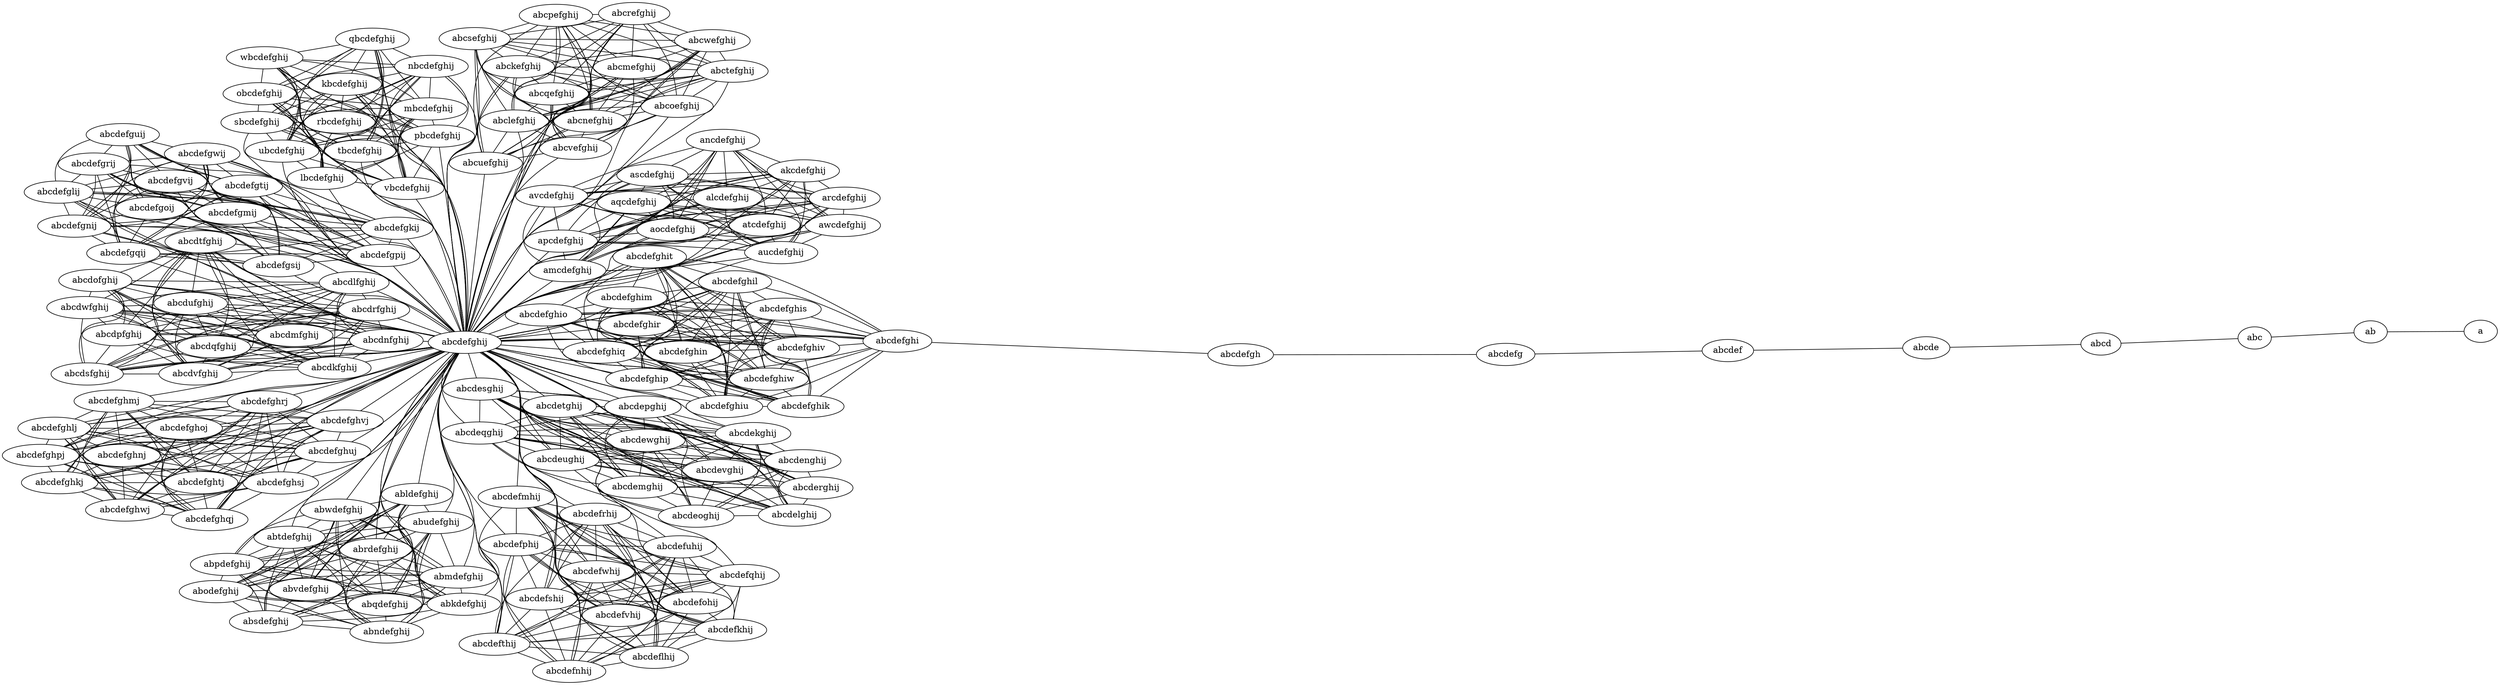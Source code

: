 strict graph {
    graph [splines=true overlap=false layout=sfdp];
aucdefghij -- ancdefghij
aucdefghij -- apcdefghij
aucdefghij -- atcdefghij
aucdefghij -- aqcdefghij
aucdefghij -- alcdefghij
aucdefghij -- arcdefghij
aucdefghij -- amcdefghij
aucdefghij -- abcdefghij
aucdefghij -- aocdefghij
aucdefghij -- awcdefghij
aucdefghij -- ascdefghij
aucdefghij -- avcdefghij
aucdefghij -- akcdefghij
abcdwfghij -- abcdkfghij
abcdwfghij -- abcdmfghij
abcdwfghij -- abcdofghij
abcdwfghij -- abcdlfghij
abcdwfghij -- abcdvfghij
abcdwfghij -- abcdpfghij
abcdwfghij -- abcdefghij
abcdwfghij -- abcdtfghij
abcdwfghij -- abcdrfghij
abcdwfghij -- abcdufghij
abcdwfghij -- abcdnfghij
abcdwfghij -- abcdqfghij
abcdwfghij -- abcdsfghij
abcdemghij -- abcdeqghij
abcdemghij -- abcdewghij
abcdemghij -- abcdetghij
abcdemghij -- abcdenghij
abcdemghij -- abcderghij
abcdemghij -- abcdekghij
abcdemghij -- abcdesghij
abcdemghij -- abcdelghij
abcdemghij -- abcdepghij
abcdemghij -- abcdeughij
abcdemghij -- abcdefghij
abcdemghij -- abcdeoghij
abcdemghij -- abcdevghij
abcdeqghij -- abcdewghij
abcdeqghij -- abcdetghij
abcdeqghij -- abcdenghij
abcdeqghij -- abcderghij
abcdeqghij -- abcdekghij
abcdeqghij -- abcdesghij
abcdeqghij -- abcdelghij
abcdeqghij -- abcdepghij
abcdeqghij -- abcdeughij
abcdeqghij -- abcdefghij
abcdeqghij -- abcdeoghij
abcdeqghij -- abcdevghij
abcdeqghij -- abcdemghij
abcdkfghij -- abcdmfghij
abcdkfghij -- abcdofghij
abcdkfghij -- abcdlfghij
abcdkfghij -- abcdvfghij
abcdkfghij -- abcdpfghij
abcdkfghij -- abcdefghij
abcdkfghij -- abcdtfghij
abcdkfghij -- abcdrfghij
abcdkfghij -- abcdufghij
abcdkfghij -- abcdnfghij
abcdkfghij -- abcdqfghij
abcdkfghij -- abcdsfghij
abcdkfghij -- abcdwfghij
ancdefghij -- apcdefghij
ancdefghij -- atcdefghij
ancdefghij -- aqcdefghij
ancdefghij -- alcdefghij
ancdefghij -- arcdefghij
ancdefghij -- amcdefghij
ancdefghij -- abcdefghij
ancdefghij -- aocdefghij
ancdefghij -- awcdefghij
ancdefghij -- ascdefghij
ancdefghij -- avcdefghij
ancdefghij -- akcdefghij
ancdefghij -- aucdefghij
abcvefghij -- abcoefghij
abcvefghij -- abcnefghij
abcvefghij -- abcqefghij
abcvefghij -- abctefghij
abcvefghij -- abcsefghij
abcvefghij -- abclefghij
abcvefghij -- abcdefghij
abcvefghij -- abcrefghij
abcvefghij -- abcwefghij
abcvefghij -- abckefghij
abcvefghij -- abcpefghij
abcvefghij -- abcuefghij
abcvefghij -- abcmefghij
abcdefwhij -- abcdefshij
abcdefwhij -- abcdefohij
abcdefwhij -- abcdefthij
abcdefwhij -- abcdefuhij
abcdefwhij -- abcdefrhij
abcdefwhij -- abcdefkhij
abcdefwhij -- abcdefghij
abcdefwhij -- abcdefphij
abcdefwhij -- abcdefmhij
abcdefwhij -- abcdeflhij
abcdefwhij -- abcdefnhij
abcdefwhij -- abcdefvhij
abcdefwhij -- abcdefqhij
abcdefgh -- abcdefg
abcdefgh -- abcdefghi
abcdefgpij -- abcdefgvij
abcdefgpij -- abcdefgsij
abcdefgpij -- abcdefglij
abcdefgpij -- abcdefgqij
abcdefgpij -- abcdefguij
abcdefgpij -- abcdefgkij
abcdefgpij -- abcdefgrij
abcdefgpij -- abcdefghij
abcdefgpij -- abcdefgnij
abcdefgpij -- abcdefgoij
abcdefgpij -- abcdefgwij
abcdefgpij -- abcdefgtij
abcdefgpij -- abcdefgmij
abcdefshij -- abcdefohij
abcdefshij -- abcdefthij
abcdefshij -- abcdefuhij
abcdefshij -- abcdefrhij
abcdefshij -- abcdefkhij
abcdefshij -- abcdefghij
abcdefshij -- abcdefphij
abcdefshij -- abcdefmhij
abcdefshij -- abcdeflhij
abcdefshij -- abcdefnhij
abcdefshij -- abcdefvhij
abcdefshij -- abcdefqhij
abcdefshij -- abcdefwhij
abcdef -- abcde
abcdef -- abcdefg
abcdewghij -- abcdetghij
abcdewghij -- abcdenghij
abcdewghij -- abcderghij
abcdewghij -- abcdekghij
abcdewghij -- abcdesghij
abcdewghij -- abcdelghij
abcdewghij -- abcdepghij
abcdewghij -- abcdeughij
abcdewghij -- abcdefghij
abcdewghij -- abcdeoghij
abcdewghij -- abcdevghij
abcdewghij -- abcdeqghij
abcdewghij -- abcdemghij
abtdefghij -- abkdefghij
abtdefghij -- abldefghij
abtdefghij -- abrdefghij
abtdefghij -- abodefghij
abtdefghij -- abcdefghij
abtdefghij -- abndefghij
abtdefghij -- abwdefghij
abtdefghij -- abqdefghij
abtdefghij -- absdefghij
abtdefghij -- abvdefghij
abtdefghij -- abudefghij
abtdefghij -- abpdefghij
abtdefghij -- abmdefghij
abcoefghij -- abcnefghij
abcoefghij -- abcqefghij
abcoefghij -- abctefghij
abcoefghij -- abcsefghij
abcoefghij -- abclefghij
abcoefghij -- abcdefghij
abcoefghij -- abcrefghij
abcoefghij -- abcwefghij
abcoefghij -- abckefghij
abcoefghij -- abcpefghij
abcoefghij -- abcuefghij
abcoefghij -- abcmefghij
abcoefghij -- abcvefghij
abcdefohij -- abcdefthij
abcdefohij -- abcdefuhij
abcdefohij -- abcdefrhij
abcdefohij -- abcdefkhij
abcdefohij -- abcdefghij
abcdefohij -- abcdefphij
abcdefohij -- abcdefmhij
abcdefohij -- abcdeflhij
abcdefohij -- abcdefnhij
abcdefohij -- abcdefvhij
abcdefohij -- abcdefqhij
abcdefohij -- abcdefshij
abcdefohij -- abcdefwhij
abcdefgvij -- abcdefgsij
abcdefgvij -- abcdefglij
abcdefgvij -- abcdefgqij
abcdefgvij -- abcdefguij
abcdefgvij -- abcdefgkij
abcdefgvij -- abcdefgrij
abcdefgvij -- abcdefghij
abcdefgvij -- abcdefgnij
abcdefgvij -- abcdefgoij
abcdefgvij -- abcdefgwij
abcdefgvij -- abcdefgtij
abcdefgvij -- abcdefgmij
abcdefgvij -- abcdefgpij
abcdefthij -- abcdefuhij
abcdefthij -- abcdefrhij
abcdefthij -- abcdefkhij
abcdefthij -- abcdefghij
abcdefthij -- abcdefphij
abcdefthij -- abcdefmhij
abcdefthij -- abcdeflhij
abcdefthij -- abcdefnhij
abcdefthij -- abcdefvhij
abcdefthij -- abcdefqhij
abcdefthij -- abcdefohij
abcdefthij -- abcdefshij
abcdefthij -- abcdefwhij
abcdetghij -- abcdenghij
abcdetghij -- abcdekghij
abcdetghij -- abcdesghij
abcdetghij -- abcdelghij
abcdetghij -- abcdeughij
abcdetghij -- abcdefghij
abcdetghij -- abcdeoghij
abcdetghij -- abcdevghij
abcdetghij -- abcderghij
abcdetghij -- abcdepghij
abcdetghij -- abcdewghij
abcdetghij -- abcdeqghij
abcdetghij -- abcdemghij
abcdefuhij -- abcdefrhij
abcdefuhij -- abcdefkhij
abcdefuhij -- abcdefghij
abcdefuhij -- abcdefphij
abcdefuhij -- abcdefmhij
abcdefuhij -- abcdeflhij
abcdefuhij -- abcdefnhij
abcdefuhij -- abcdefvhij
abcdefuhij -- abcdefqhij
abcdefuhij -- abcdefthij
abcdefuhij -- abcdefohij
abcdefuhij -- abcdefshij
abcdefuhij -- abcdefwhij
abcdenghij -- abcdekghij
abcdenghij -- abcdesghij
abcdenghij -- abcdelghij
abcdenghij -- abcdeughij
abcdenghij -- abcdefghij
abcdenghij -- abcdeoghij
abcdenghij -- abcdevghij
abcdenghij -- abcdetghij
abcdenghij -- abcderghij
abcdenghij -- abcdepghij
abcdenghij -- abcdewghij
abcdenghij -- abcdeqghij
abcdenghij -- abcdemghij
abcdefghir -- abcdefghis
abcdefghir -- abcdefghiv
abcdefghir -- abcdefghio
abcdefghir -- abcdefghit
abcdefghir -- abcdefghiw
abcdefghir -- abcdefghij
abcdefghir -- abcdefghik
abcdefghir -- abcdefghiu
abcdefghir -- abcdefghip
abcdefghir -- abcdefghil
abcdefghir -- abcdefghin
abcdefghir -- abcdefghiq
abcdefghir -- abcdefghi
abcdefghir -- abcdefghim
abcdmfghij -- abcdlfghij
abcdmfghij -- abcdpfghij
abcdmfghij -- abcdefghij
abcdmfghij -- abcdtfghij
abcdmfghij -- abcdrfghij
abcdmfghij -- abcdufghij
abcdmfghij -- abcdnfghij
abcdmfghij -- abcdqfghij
abcdmfghij -- abcdsfghij
abcdmfghij -- abcdvfghij
abcdmfghij -- abcdofghij
abcdmfghij -- abcdkfghij
abcdmfghij -- abcdwfghij
abcdefghlj -- abcdefghnj
abcdefghlj -- abcdefghkj
abcdefghlj -- abcdefghrj
abcdefghlj -- abcdefghuj
abcdefghlj -- abcdefghpj
abcdefghlj -- abcdefghvj
abcdefghlj -- abcdefghmj
abcdefghlj -- abcdefghtj
abcdefghlj -- abcdefghij
abcdefghlj -- abcdefghwj
abcdefghlj -- abcdefghoj
abcdefghlj -- abcdefghsj
abcdefghlj -- abcdefghqj
abcdefghnj -- abcdefghkj
abcdefghnj -- abcdefghrj
abcdefghnj -- abcdefghuj
abcdefghnj -- abcdefghpj
abcdefghnj -- abcdefghvj
abcdefghnj -- abcdefghmj
abcdefghnj -- abcdefghtj
abcdefghnj -- abcdefghij
abcdefghnj -- abcdefghwj
abcdefghnj -- abcdefghoj
abcdefghnj -- abcdefghsj
abcdefghnj -- abcdefghlj
abcdefghnj -- abcdefghqj
lbcdefghij -- wbcdefghij
lbcdefghij -- sbcdefghij
lbcdefghij -- nbcdefghij
lbcdefghij -- kbcdefghij
lbcdefghij -- qbcdefghij
lbcdefghij -- obcdefghij
lbcdefghij -- mbcdefghij
lbcdefghij -- abcdefghij
lbcdefghij -- vbcdefghij
lbcdefghij -- pbcdefghij
lbcdefghij -- rbcdefghij
lbcdefghij -- ubcdefghij
lbcdefghij -- tbcdefghij
abcnefghij -- abcqefghij
abcnefghij -- abctefghij
abcnefghij -- abcsefghij
abcnefghij -- abclefghij
abcnefghij -- abcdefghij
abcnefghij -- abcrefghij
abcnefghij -- abcwefghij
abcnefghij -- abckefghij
abcnefghij -- abcpefghij
abcnefghij -- abcuefghij
abcnefghij -- abcmefghij
abcnefghij -- abcoefghij
abcnefghij -- abcvefghij
abcdefghis -- abcdefghiv
abcdefghis -- abcdefghio
abcdefghis -- abcdefghiu
abcdefghis -- abcdefghit
abcdefghis -- abcdefghik
abcdefghis -- abcdefghij
abcdefghis -- abcdefghiw
abcdefghis -- abcdefghip
abcdefghis -- abcdefghil
abcdefghis -- abcdefghin
abcdefghis -- abcdefghiq
abcdefghis -- abcdefghi
abcdefghis -- abcdefghir
abcdefghis -- abcdefghim
abcdefgsij -- abcdefgkij
abcdefgsij -- abcdefguij
abcdefgsij -- abcdefgoij
abcdefgsij -- abcdefgrij
abcdefgsij -- abcdefgmij
abcdefgsij -- abcdefgqij
abcdefgsij -- abcdefghij
abcdefgsij -- abcdefgwij
abcdefgsij -- abcdefglij
abcdefgsij -- abcdefgnij
abcdefgsij -- abcdefgtij
abcdefgsij -- abcdefgvij
abcdefgsij -- abcdefgpij
abcdefglij -- abcdefgwij
abcdefglij -- abcdefgmij
abcdefglij -- abcdefghij
abcdefglij -- abcdefgrij
abcdefglij -- abcdefgoij
abcdefglij -- abcdefguij
abcdefglij -- abcdefgqij
abcdefglij -- abcdefgkij
abcdefglij -- abcdefgsij
abcdefglij -- abcdefgnij
abcdefglij -- abcdefgtij
abcdefglij -- abcdefgvij
abcdefglij -- abcdefgpij
apcdefghij -- ascdefghij
apcdefghij -- aocdefghij
apcdefghij -- amcdefghij
apcdefghij -- abcdefghij
apcdefghij -- arcdefghij
apcdefghij -- alcdefghij
apcdefghij -- akcdefghij
apcdefghij -- avcdefghij
apcdefghij -- aqcdefghij
apcdefghij -- awcdefghij
apcdefghij -- atcdefghij
apcdefghij -- ancdefghij
apcdefghij -- aucdefghij
abcdefghiv -- abcdefghio
abcdefghiv -- abcdefghiu
abcdefghiv -- abcdefghit
abcdefghiv -- abcdefghik
abcdefghiv -- abcdefghis
abcdefghiv -- abcdefghij
abcdefghiv -- abcdefghiw
abcdefghiv -- abcdefghip
abcdefghiv -- abcdefghil
abcdefghiv -- abcdefghin
abcdefghiv -- abcdefghiq
abcdefghiv -- abcdefghi
abcdefghiv -- abcdefghir
abcdefghiv -- abcdefghim
abcdefghkj -- abcdefghuj
abcdefghkj -- abcdefghvj
abcdefghkj -- abcdefghtj
abcdefghkj -- abcdefghmj
abcdefghkj -- abcdefghrj
abcdefghkj -- abcdefghsj
abcdefghkj -- abcdefghij
abcdefghkj -- abcdefghpj
abcdefghkj -- abcdefghoj
abcdefghkj -- abcdefghwj
abcdefghkj -- abcdefghnj
abcdefghkj -- abcdefghlj
abcdefghkj -- abcdefghqj
ab -- a
ab -- abc
abcderghij -- abcdetghij
abcderghij -- abcdenghij
abcderghij -- abcdekghij
abcderghij -- abcdesghij
abcderghij -- abcdelghij
abcderghij -- abcdeughij
abcderghij -- abcdefghij
abcderghij -- abcdeoghij
abcderghij -- abcdevghij
abcderghij -- abcdepghij
abcderghij -- abcdewghij
abcderghij -- abcdeqghij
abcderghij -- abcdemghij
wbcdefghij -- vbcdefghij
wbcdefghij -- abcdefghij
wbcdefghij -- obcdefghij
wbcdefghij -- qbcdefghij
wbcdefghij -- kbcdefghij
wbcdefghij -- nbcdefghij
wbcdefghij -- sbcdefghij
wbcdefghij -- mbcdefghij
wbcdefghij -- lbcdefghij
wbcdefghij -- pbcdefghij
wbcdefghij -- rbcdefghij
wbcdefghij -- ubcdefghij
wbcdefghij -- tbcdefghij
abcdefrhij -- abcdefphij
abcdefrhij -- abcdefghij
abcdefrhij -- abcdeflhij
abcdefrhij -- abcdefmhij
abcdefrhij -- abcdefnhij
abcdefrhij -- abcdefkhij
abcdefrhij -- abcdefvhij
abcdefrhij -- abcdefuhij
abcdefrhij -- abcdefqhij
abcdefrhij -- abcdefthij
abcdefrhij -- abcdefohij
abcdefrhij -- abcdefshij
abcdefrhij -- abcdefwhij
abcdefghio -- abcdefghiu
abcdefghio -- abcdefghit
abcdefghio -- abcdefghik
abcdefghio -- abcdefghiv
abcdefghio -- abcdefghis
abcdefghio -- abcdefghij
abcdefghio -- abcdefghiw
abcdefghio -- abcdefghip
abcdefghio -- abcdefghil
abcdefghio -- abcdefghin
abcdefghio -- abcdefghiq
abcdefghio -- abcdefghi
abcdefghio -- abcdefghir
abcdefghio -- abcdefghim
abcdefghit -- abcdefghiu
abcdefghit -- abcdefghio
abcdefghit -- abcdefghik
abcdefghit -- abcdefghiv
abcdefghit -- abcdefghis
abcdefghit -- abcdefghij
abcdefghit -- abcdefghiw
abcdefghit -- abcdefghip
abcdefghit -- abcdefghil
abcdefghit -- abcdefghin
abcdefghit -- abcdefghiq
abcdefghit -- abcdefghi
abcdefghit -- abcdefghir
abcdefghit -- abcdefghim
ubcdefghij -- lbcdefghij
ubcdefghij -- wbcdefghij
ubcdefghij -- pbcdefghij
ubcdefghij -- sbcdefghij
ubcdefghij -- nbcdefghij
ubcdefghij -- kbcdefghij
ubcdefghij -- qbcdefghij
ubcdefghij -- obcdefghij
ubcdefghij -- mbcdefghij
ubcdefghij -- abcdefghij
ubcdefghij -- rbcdefghij
ubcdefghij -- vbcdefghij
ubcdefghij -- tbcdefghij
abcqefghij -- abcsefghij
abcqefghij -- abclefghij
abcqefghij -- abcwefghij
abcqefghij -- abcdefghij
abcqefghij -- abcuefghij
abcqefghij -- abcrefghij
abcqefghij -- abckefghij
abcqefghij -- abctefghij
abcqefghij -- abcpefghij
abcqefghij -- abcmefghij
abcqefghij -- abcnefghij
abcqefghij -- abcoefghij
abcqefghij -- abcvefghij
abcde -- abcd
abcde -- abcdef
atcdefghij -- apcdefghij
atcdefghij -- aqcdefghij
atcdefghij -- alcdefghij
atcdefghij -- arcdefghij
atcdefghij -- amcdefghij
atcdefghij -- abcdefghij
atcdefghij -- aocdefghij
atcdefghij -- awcdefghij
atcdefghij -- ascdefghij
atcdefghij -- avcdefghij
atcdefghij -- akcdefghij
atcdefghij -- ancdefghij
atcdefghij -- aucdefghij
pbcdefghij -- lbcdefghij
pbcdefghij -- wbcdefghij
pbcdefghij -- sbcdefghij
pbcdefghij -- nbcdefghij
pbcdefghij -- kbcdefghij
pbcdefghij -- qbcdefghij
pbcdefghij -- obcdefghij
pbcdefghij -- mbcdefghij
pbcdefghij -- abcdefghij
pbcdefghij -- vbcdefghij
pbcdefghij -- rbcdefghij
pbcdefghij -- ubcdefghij
pbcdefghij -- tbcdefghij
abctefghij -- abckefghij
abctefghij -- abcrefghij
abctefghij -- abcuefghij
abctefghij -- abcwefghij
abctefghij -- abcdefghij
abctefghij -- abclefghij
abctefghij -- abcsefghij
abctefghij -- abcqefghij
abctefghij -- abcpefghij
abctefghij -- abcmefghij
abctefghij -- abcnefghij
abctefghij -- abcoefghij
abctefghij -- abcvefghij
abcdefg -- abcdef
abcdefg -- abcdefgh
sbcdefghij -- abcdefghij
sbcdefghij -- obcdefghij
sbcdefghij -- qbcdefghij
sbcdefghij -- kbcdefghij
sbcdefghij -- mbcdefghij
sbcdefghij -- nbcdefghij
sbcdefghij -- vbcdefghij
sbcdefghij -- wbcdefghij
sbcdefghij -- lbcdefghij
sbcdefghij -- pbcdefghij
sbcdefghij -- rbcdefghij
sbcdefghij -- ubcdefghij
sbcdefghij -- tbcdefghij
abcdefghrj -- abcdefghkj
abcdefghrj -- abcdefghuj
abcdefghrj -- abcdefghvj
abcdefghrj -- abcdefghtj
abcdefghrj -- abcdefghmj
abcdefghrj -- abcdefghsj
abcdefghrj -- abcdefghij
abcdefghrj -- abcdefghpj
abcdefghrj -- abcdefghoj
abcdefghrj -- abcdefghwj
abcdefghrj -- abcdefghnj
abcdefghrj -- abcdefghlj
abcdefghrj -- abcdefghqj
aqcdefghij -- apcdefghij
aqcdefghij -- alcdefghij
aqcdefghij -- arcdefghij
aqcdefghij -- amcdefghij
aqcdefghij -- abcdefghij
aqcdefghij -- aocdefghij
aqcdefghij -- ascdefghij
aqcdefghij -- avcdefghij
aqcdefghij -- akcdefghij
aqcdefghij -- awcdefghij
aqcdefghij -- atcdefghij
aqcdefghij -- ancdefghij
aqcdefghij -- aucdefghij
abcdefgqij -- abcdefgrij
abcdefgqij -- abcdefguij
abcdefgqij -- abcdefgoij
abcdefgqij -- abcdefgmij
abcdefgqij -- abcdefgkij
abcdefgqij -- abcdefgsij
abcdefgqij -- abcdefghij
abcdefgqij -- abcdefgwij
abcdefgqij -- abcdefglij
abcdefgqij -- abcdefgnij
abcdefgqij -- abcdefgtij
abcdefgqij -- abcdefgvij
abcdefgqij -- abcdefgpij
abcsefghij -- abclefghij
abcsefghij -- abcwefghij
abcsefghij -- abcqefghij
abcsefghij -- abcdefghij
abcsefghij -- abcuefghij
abcsefghij -- abcrefghij
abcsefghij -- abckefghij
abcsefghij -- abctefghij
abcsefghij -- abcpefghij
abcsefghij -- abcmefghij
abcsefghij -- abcnefghij
abcsefghij -- abcoefghij
abcsefghij -- abcvefghij
abcdekghij -- abcdefghij
abcdekghij -- abcdelghij
abcdekghij -- abcdesghij
abcdekghij -- abcdeoghij
abcdekghij -- abcdeughij
abcdekghij -- abcdevghij
abcdekghij -- abcdenghij
abcdekghij -- abcdetghij
abcdekghij -- abcderghij
abcdekghij -- abcdepghij
abcdekghij -- abcdewghij
abcdekghij -- abcdeqghij
abcdekghij -- abcdemghij
abkdefghij -- abodefghij
abkdefghij -- abndefghij
abkdefghij -- absdefghij
abkdefghij -- abldefghij
abkdefghij -- abcdefghij
abkdefghij -- abrdefghij
abkdefghij -- abqdefghij
abkdefghij -- abvdefghij
abkdefghij -- abudefghij
abkdefghij -- abwdefghij
abkdefghij -- abtdefghij
abkdefghij -- abpdefghij
abkdefghij -- abmdefghij
abldefghij -- absdefghij
abldefghij -- abkdefghij
abldefghij -- abodefghij
abldefghij -- abndefghij
abldefghij -- abcdefghij
abldefghij -- abrdefghij
abldefghij -- abqdefghij
abldefghij -- abvdefghij
abldefghij -- abudefghij
abldefghij -- abwdefghij
abldefghij -- abtdefghij
abldefghij -- abpdefghij
abldefghij -- abmdefghij
abcdofghij -- abcdmfghij
abcdofghij -- abcdlfghij
abcdofghij -- abcdvfghij
abcdofghij -- abcdpfghij
abcdofghij -- abcdefghij
abcdofghij -- abcdtfghij
abcdofghij -- abcdrfghij
abcdofghij -- abcdufghij
abcdofghij -- abcdnfghij
abcdofghij -- abcdqfghij
abcdofghij -- abcdsfghij
abcdofghij -- abcdkfghij
abcdofghij -- abcdwfghij
abclefghij -- abcwefghij
abclefghij -- abcsefghij
abclefghij -- abcqefghij
abclefghij -- abcdefghij
abclefghij -- abcuefghij
abclefghij -- abcrefghij
abclefghij -- abckefghij
abclefghij -- abctefghij
abclefghij -- abcpefghij
abclefghij -- abcmefghij
abclefghij -- abcnefghij
abclefghij -- abcoefghij
abclefghij -- abcvefghij
abcdefghqj -- abcdefghlj
abcdefghqj -- abcdefghnj
abcdefghqj -- abcdefghkj
abcdefghqj -- abcdefghrj
abcdefghqj -- abcdefghuj
abcdefghqj -- abcdefghpj
abcdefghqj -- abcdefghvj
abcdefghqj -- abcdefghmj
abcdefghqj -- abcdefghtj
abcdefghqj -- abcdefghij
abcdefghqj -- abcdefghwj
abcdefghqj -- abcdefghoj
abcdefghqj -- abcdefghsj
nbcdefghij -- abcdefghij
nbcdefghij -- obcdefghij
nbcdefghij -- qbcdefghij
nbcdefghij -- kbcdefghij
nbcdefghij -- sbcdefghij
nbcdefghij -- mbcdefghij
nbcdefghij -- vbcdefghij
nbcdefghij -- wbcdefghij
nbcdefghij -- lbcdefghij
nbcdefghij -- pbcdefghij
nbcdefghij -- rbcdefghij
nbcdefghij -- ubcdefghij
nbcdefghij -- tbcdefghij
abrdefghij -- abndefghij
abrdefghij -- abcdefghij
abrdefghij -- abldefghij
abrdefghij -- abkdefghij
abrdefghij -- absdefghij
abrdefghij -- abodefghij
abrdefghij -- abqdefghij
abrdefghij -- abvdefghij
abrdefghij -- abudefghij
abrdefghij -- abwdefghij
abrdefghij -- abtdefghij
abrdefghij -- abpdefghij
abrdefghij -- abmdefghij
abodefghij -- abkdefghij
abodefghij -- abndefghij
abodefghij -- absdefghij
abodefghij -- abldefghij
abodefghij -- abcdefghij
abodefghij -- abrdefghij
abodefghij -- abqdefghij
abodefghij -- abvdefghij
abodefghij -- abudefghij
abodefghij -- abwdefghij
abodefghij -- abtdefghij
abodefghij -- abpdefghij
abodefghij -- abmdefghij
abcdefkhij -- abcdefnhij
abcdefkhij -- abcdefmhij
abcdefkhij -- abcdefphij
abcdefkhij -- abcdefghij
abcdefkhij -- abcdeflhij
abcdefkhij -- abcdefrhij
abcdefkhij -- abcdefvhij
abcdefkhij -- abcdefuhij
abcdefkhij -- abcdefqhij
abcdefkhij -- abcdefthij
abcdefkhij -- abcdefohij
abcdefkhij -- abcdefshij
abcdefkhij -- abcdefwhij
alcdefghij -- arcdefghij
alcdefghij -- abcdefghij
alcdefghij -- aocdefghij
alcdefghij -- akcdefghij
alcdefghij -- amcdefghij
alcdefghij -- ascdefghij
alcdefghij -- apcdefghij
alcdefghij -- avcdefghij
alcdefghij -- aqcdefghij
alcdefghij -- awcdefghij
alcdefghij -- atcdefghij
alcdefghij -- ancdefghij
alcdefghij -- aucdefghij
abcdesghij -- abcdeoghij
abcdesghij -- abcdefghij
abcdesghij -- abcdelghij
abcdesghij -- abcdekghij
abcdesghij -- abcdeughij
abcdesghij -- abcdevghij
abcdesghij -- abcdenghij
abcdesghij -- abcdetghij
abcdesghij -- abcderghij
abcdesghij -- abcdepghij
abcdesghij -- abcdewghij
abcdesghij -- abcdeqghij
abcdesghij -- abcdemghij
kbcdefghij -- mbcdefghij
kbcdefghij -- qbcdefghij
kbcdefghij -- abcdefghij
kbcdefghij -- obcdefghij
kbcdefghij -- sbcdefghij
kbcdefghij -- nbcdefghij
kbcdefghij -- vbcdefghij
kbcdefghij -- wbcdefghij
kbcdefghij -- lbcdefghij
kbcdefghij -- pbcdefghij
kbcdefghij -- rbcdefghij
kbcdefghij -- ubcdefghij
kbcdefghij -- tbcdefghij
abcdefghuj -- abcdefghtj
abcdefghuj -- abcdefghmj
abcdefghuj -- abcdefghvj
abcdefghuj -- abcdefghkj
abcdefghuj -- abcdefghrj
abcdefghuj -- abcdefghsj
abcdefghuj -- abcdefghij
abcdefghuj -- abcdefghpj
abcdefghuj -- abcdefghoj
abcdefghuj -- abcdefghwj
abcdefghuj -- abcdefghnj
abcdefghuj -- abcdefghlj
abcdefghuj -- abcdefghqj
abcdefguij -- abcdefgrij
abcdefguij -- abcdefgqij
abcdefguij -- abcdefgoij
abcdefguij -- abcdefgmij
abcdefguij -- abcdefgkij
abcdefguij -- abcdefgsij
abcdefguij -- abcdefghij
abcdefguij -- abcdefgwij
abcdefguij -- abcdefglij
abcdefguij -- abcdefgnij
abcdefguij -- abcdefgtij
abcdefguij -- abcdefgvij
abcdefguij -- abcdefgpij
arcdefghij -- alcdefghij
arcdefghij -- abcdefghij
arcdefghij -- aocdefghij
arcdefghij -- akcdefghij
arcdefghij -- amcdefghij
arcdefghij -- ascdefghij
arcdefghij -- apcdefghij
arcdefghij -- avcdefghij
arcdefghij -- aqcdefghij
arcdefghij -- awcdefghij
arcdefghij -- atcdefghij
arcdefghij -- ancdefghij
arcdefghij -- aucdefghij
abcdefghpj -- abcdefghmj
abcdefghpj -- abcdefghij
abcdefghpj -- abcdefghtj
abcdefghpj -- abcdefghvj
abcdefghpj -- abcdefghuj
abcdefghpj -- abcdefghsj
abcdefghpj -- abcdefghrj
abcdefghpj -- abcdefghkj
abcdefghpj -- abcdefghoj
abcdefghpj -- abcdefghwj
abcdefghpj -- abcdefghnj
abcdefghpj -- abcdefghlj
abcdefghpj -- abcdefghqj
tbcdefghij -- lbcdefghij
tbcdefghij -- wbcdefghij
tbcdefghij -- ubcdefghij
tbcdefghij -- pbcdefghij
tbcdefghij -- sbcdefghij
tbcdefghij -- nbcdefghij
tbcdefghij -- kbcdefghij
tbcdefghij -- qbcdefghij
tbcdefghij -- obcdefghij
tbcdefghij -- mbcdefghij
tbcdefghij -- abcdefghij
tbcdefghij -- rbcdefghij
tbcdefghij -- vbcdefghij
abc -- abcd
abc -- ab
qbcdefghij -- kbcdefghij
qbcdefghij -- mbcdefghij
qbcdefghij -- abcdefghij
qbcdefghij -- obcdefghij
qbcdefghij -- sbcdefghij
qbcdefghij -- nbcdefghij
qbcdefghij -- vbcdefghij
qbcdefghij -- wbcdefghij
qbcdefghij -- lbcdefghij
qbcdefghij -- pbcdefghij
qbcdefghij -- rbcdefghij
qbcdefghij -- ubcdefghij
qbcdefghij -- tbcdefghij
abcdlfghij -- abcdpfghij
abcdlfghij -- abcdqfghij
abcdlfghij -- abcdrfghij
abcdlfghij -- abcdefghij
abcdlfghij -- abcdnfghij
abcdlfghij -- abcdsfghij
abcdlfghij -- abcdtfghij
abcdlfghij -- abcdufghij
abcdlfghij -- abcdmfghij
abcdlfghij -- abcdvfghij
abcdlfghij -- abcdofghij
abcdlfghij -- abcdkfghij
abcdlfghij -- abcdwfghij
obcdefghij -- abcdefghij
obcdefghij -- qbcdefghij
obcdefghij -- kbcdefghij
obcdefghij -- mbcdefghij
obcdefghij -- sbcdefghij
obcdefghij -- nbcdefghij
obcdefghij -- vbcdefghij
obcdefghij -- wbcdefghij
obcdefghij -- lbcdefghij
obcdefghij -- pbcdefghij
obcdefghij -- rbcdefghij
obcdefghij -- ubcdefghij
obcdefghij -- tbcdefghij
mbcdefghij -- kbcdefghij
mbcdefghij -- qbcdefghij
mbcdefghij -- abcdefghij
mbcdefghij -- obcdefghij
mbcdefghij -- sbcdefghij
mbcdefghij -- nbcdefghij
mbcdefghij -- vbcdefghij
mbcdefghij -- wbcdefghij
mbcdefghij -- lbcdefghij
mbcdefghij -- pbcdefghij
mbcdefghij -- rbcdefghij
mbcdefghij -- ubcdefghij
mbcdefghij -- tbcdefghij
abcdefghvj -- abcdefghuj
abcdefghvj -- abcdefghtj
abcdefghvj -- abcdefghmj
abcdefghvj -- abcdefghkj
abcdefghvj -- abcdefghrj
abcdefghvj -- abcdefghsj
abcdefghvj -- abcdefghij
abcdefghvj -- abcdefghpj
abcdefghvj -- abcdefghoj
abcdefghvj -- abcdefghwj
abcdefghvj -- abcdefghnj
abcdefghvj -- abcdefghlj
abcdefghvj -- abcdefghqj
abcdvfghij -- abcdmfghij
abcdvfghij -- abcdlfghij
abcdvfghij -- abcdpfghij
abcdvfghij -- abcdefghij
abcdvfghij -- abcdtfghij
abcdvfghij -- abcdrfghij
abcdvfghij -- abcdufghij
abcdvfghij -- abcdnfghij
abcdvfghij -- abcdqfghij
abcdvfghij -- abcdsfghij
abcdvfghij -- abcdofghij
abcdvfghij -- abcdkfghij
abcdvfghij -- abcdwfghij
abcdelghij -- abcdefghij
abcdelghij -- abcdesghij
abcdelghij -- abcdeoghij
abcdelghij -- abcdekghij
abcdelghij -- abcdeughij
abcdelghij -- abcdevghij
abcdelghij -- abcdenghij
abcdelghij -- abcdetghij
abcdelghij -- abcderghij
abcdelghij -- abcdepghij
abcdelghij -- abcdewghij
abcdelghij -- abcdeqghij
abcdelghij -- abcdemghij
abcdefghiw -- abcdefghik
abcdefghiw -- abcdefghij
abcdefghiw -- abcdefghiu
abcdefghiw -- abcdefghit
abcdefghiw -- abcdefghio
abcdefghiw -- abcdefghiv
abcdefghiw -- abcdefghis
abcdefghiw -- abcdefghip
abcdefghiw -- abcdefghil
abcdefghiw -- abcdefghin
abcdefghiw -- abcdefghiq
abcdefghiw -- abcdefghi
abcdefghiw -- abcdefghir
abcdefghiw -- abcdefghim
abcdpfghij -- abcdlfghij
abcdpfghij -- abcdqfghij
abcdpfghij -- abcdrfghij
abcdpfghij -- abcdefghij
abcdpfghij -- abcdnfghij
abcdpfghij -- abcdsfghij
abcdpfghij -- abcdtfghij
abcdpfghij -- abcdufghij
abcdpfghij -- abcdmfghij
abcdpfghij -- abcdvfghij
abcdpfghij -- abcdofghij
abcdpfghij -- abcdkfghij
abcdpfghij -- abcdwfghij
abcdefgkij -- abcdefguij
abcdefgkij -- abcdefgoij
abcdefgkij -- abcdefgrij
abcdefgkij -- abcdefgmij
abcdefgkij -- abcdefgqij
abcdefgkij -- abcdefgsij
abcdefgkij -- abcdefghij
abcdefgkij -- abcdefgwij
abcdefgkij -- abcdefglij
abcdefgkij -- abcdefgnij
abcdefgkij -- abcdefgtij
abcdefgkij -- abcdefgvij
abcdefgkij -- abcdefgpij
abcdefgrij -- abcdefguij
abcdefgrij -- abcdefgqij
abcdefgrij -- abcdefgoij
abcdefgrij -- abcdefgmij
abcdefgrij -- abcdefgkij
abcdefgrij -- abcdefgsij
abcdefgrij -- abcdefghij
abcdefgrij -- abcdefgwij
abcdefgrij -- abcdefglij
abcdefgrij -- abcdefgnij
abcdefgrij -- abcdefgtij
abcdefgrij -- abcdefgvij
abcdefgrij -- abcdefgpij
abcdepghij -- abcdetghij
abcdepghij -- abcdenghij
abcdepghij -- abcderghij
abcdepghij -- abcdekghij
abcdepghij -- abcdesghij
abcdepghij -- abcdelghij
abcdepghij -- abcdeughij
abcdepghij -- abcdefghij
abcdepghij -- abcdeoghij
abcdepghij -- abcdevghij
abcdepghij -- abcdewghij
abcdepghij -- abcdeqghij
abcdepghij -- abcdemghij
abcdefghmj -- abcdefghtj
abcdefghmj -- abcdefghuj
abcdefghmj -- abcdefghvj
abcdefghmj -- abcdefghkj
abcdefghmj -- abcdefghrj
abcdefghmj -- abcdefghsj
abcdefghmj -- abcdefghij
abcdefghmj -- abcdefghpj
abcdefghmj -- abcdefghoj
abcdefghmj -- abcdefghwj
abcdefghmj -- abcdefghnj
abcdefghmj -- abcdefghlj
abcdefghmj -- abcdefghqj
amcdefghij -- aocdefghij
amcdefghij -- abcdefghij
amcdefghij -- arcdefghij
amcdefghij -- alcdefghij
amcdefghij -- akcdefghij
amcdefghij -- ascdefghij
amcdefghij -- apcdefghij
amcdefghij -- avcdefghij
amcdefghij -- aqcdefghij
amcdefghij -- awcdefghij
amcdefghij -- atcdefghij
amcdefghij -- ancdefghij
amcdefghij -- aucdefghij
abcdefghim -- abcdefghir
abcdefghim -- abcdefghis
abcdefghim -- abcdefghiv
abcdefghim -- abcdefghio
abcdefghim -- abcdefghit
abcdefghim -- abcdefghiw
abcdefghim -- abcdefghij
abcdefghim -- abcdefghik
abcdefghim -- abcdefghiu
abcdefghim -- abcdefghip
abcdefghim -- abcdefghil
abcdefghim -- abcdefghin
abcdefghim -- abcdefghiq
abcdefghim -- abcdefghi
abcdefghtj -- abcdefghmj
abcdefghtj -- abcdefghuj
abcdefghtj -- abcdefghvj
abcdefghtj -- abcdefghkj
abcdefghtj -- abcdefghrj
abcdefghtj -- abcdefghsj
abcdefghtj -- abcdefghij
abcdefghtj -- abcdefghpj
abcdefghtj -- abcdefghoj
abcdefghtj -- abcdefghwj
abcdefghtj -- abcdefghnj
abcdefghtj -- abcdefghlj
abcdefghtj -- abcdefghqj
abcdeughij -- abcdefghij
abcdeughij -- abcdelghij
abcdeughij -- abcdesghij
abcdeughij -- abcdekghij
abcdeughij -- abcdeoghij
abcdeughij -- abcdevghij
abcdeughij -- abcdenghij
abcdeughij -- abcdetghij
abcdeughij -- abcderghij
abcdeughij -- abcdepghij
abcdeughij -- abcdewghij
abcdeughij -- abcdeqghij
abcdeughij -- abcdemghij
a -- ab
abcdefghij -- abcdrfghij
abcdefghij -- abcdefphij
abcdefghij -- abcdefghik
abcdefghij -- abndefghij
abcdefghij -- abcwefghij
abcdefghij -- abcdefgmij
abcdefghij -- abcdefghmj
abcdefghij -- abcdefghtj
abcdefghij -- abcdefgrij
abcdefghij -- abcdpfghij
abcdefghij -- abcdefghvj
abcdefghij -- abcdlfghij
abcdefghij -- qbcdefghij
abcdefghij -- abcdefgoij
abcdefghij -- arcdefghij
abcdefghij -- abcdefguij
abcdefghij -- abcdefghuj
abcdefghij -- abcdesghij
abcdefghij -- alcdefghij
abcdefghij -- abcdefghsj
abcdefghij -- kbcdefghij
abcdefghij -- abclefghij
abcdefghij -- abldefghij
abcdefghij -- abcdefghiu
abcdefghij -- abkdefghij
abcdefghij -- abcsefghij
abcdefghij -- abcdefgqij
abcdefghij -- abcdefghrj
abcdefghij -- mbcdefghij
abcdefghij -- abcdeoghij
abcdefghij -- abcqefghij
abcdefghij -- abcdefghit
abcdefghij -- abcdefghio
abcdefghij -- absdefghij
abcdefghij -- abcdefrhij
abcdefghij -- abcdefgkij
abcdefghij -- abodefghij
abcdefghij -- abcdqfghij
abcdefghij -- abcdefghiv
abcdefghij -- abcdefgsij
abcdefghij -- abcdefghis
abcdefghij -- abcdefghkj
abcdefghij -- abrdefghij
abcdefghij -- abcdeflhij
abcdefghij -- aocdefghij
abcdefghij -- abcdefghpj
abcdefghij -- abcdefghoj
abcdefghij -- akcdefghij
abcdefghij -- abqdefghij
abcdefghij -- abcdefghwj
abcdefghij -- abcdefgwij
abcdefghij -- abcdefglij
abcdefghij -- amcdefghij
abcdefghij -- abcdefghiw
abcdefghij -- abcuefghij
abcdefghij -- abcrefghij
abcdefghij -- abcdefghip
abcdefghij -- abcdefghil
abcdefghij -- abcdefgnij
abcdefghij -- obcdefghij
abcdefghij -- abcdelghij
abcdefghij -- abckefghij
abcdefghij -- sbcdefghij
abcdefghij -- abcdnfghij
abcdefghij -- abctefghij
abcdefghij -- abcdefmhij
abcdefghij -- abcdekghij
abcdefghij -- abcdeughij
abcdefghij -- abcpefghij
abcdefghij -- nbcdefghij
abcdefghij -- abcdefghin
abcdefghij -- abcdsfghij
abcdefghij -- vbcdefghij
abcdefghij -- abcdefghiq
abcdefghij -- ascdefghij
abcdefghij -- abvdefghij
abcdefghij -- abcdtfghij
abcdefghij -- wbcdefghij
abcdefghij -- apcdefghij
abcdefghij -- abcdefgtij
abcdefghij -- abcdefghi
abcdefghij -- abcdefnhij
abcdefghij -- avcdefghij
abcdefghij -- abcmefghij
abcdefghij -- abcdevghij
abcdefghij -- abcdefkhij
abcdefghij -- abcdefvhij
abcdefghij -- abcdufghij
abcdefghij -- abudefghij
abcdefghij -- abcnefghij
abcdefghij -- lbcdefghij
abcdefghij -- abcdefghnj
abcdefghij -- abcdmfghij
abcdefghij -- abcdefghir
abcdefghij -- pbcdefghij
abcdefghij -- abcdenghij
abcdefghij -- aqcdefghij
abcdefghij -- abcdefghlj
abcdefghij -- abcdefuhij
abcdefghij -- abcdetghij
abcdefghij -- abcdefqhij
abcdefghij -- abcdefthij
abcdefghij -- abcdvfghij
abcdefghij -- abcderghij
abcdefghij -- abcdefgvij
abcdefghij -- abcdofghij
abcdefghij -- abcdefohij
abcdefghij -- abcdefghqj
abcdefghij -- abcdepghij
abcdefghij -- rbcdefghij
abcdefghij -- abwdefghij
abcdefghij -- awcdefghij
abcdefghij -- abtdefghij
abcdefghij -- abpdefghij
abcdefghij -- abcdewghij
abcdefghij -- abcdefshij
abcdefghij -- abcdefghim
abcdefghij -- abcdefgpij
abcdefghij -- abcdefwhij
abcdefghij -- ubcdefghij
abcdefghij -- abcoefghij
abcdefghij -- atcdefghij
abcdefghij -- abcvefghij
abcdefghij -- ancdefghij
abcdefghij -- abcdkfghij
abcdefghij -- abcdeqghij
abcdefghij -- abmdefghij
abcdefghij -- abcdemghij
abcdefghij -- tbcdefghij
abcdefghij -- abcdwfghij
abcdefghij -- aucdefghij
abndefghij -- abodefghij
abndefghij -- abkdefghij
abndefghij -- absdefghij
abndefghij -- abldefghij
abndefghij -- abcdefghij
abndefghij -- abrdefghij
abndefghij -- abqdefghij
abndefghij -- abvdefghij
abndefghij -- abudefghij
abndefghij -- abwdefghij
abndefghij -- abtdefghij
abndefghij -- abpdefghij
abndefghij -- abmdefghij
abcdefghwj -- abcdefghoj
abcdefghwj -- abcdefghmj
abcdefghwj -- abcdefghij
abcdefghwj -- abcdefghtj
abcdefghwj -- abcdefghvj
abcdefghwj -- abcdefghpj
abcdefghwj -- abcdefghuj
abcdefghwj -- abcdefghsj
abcdefghwj -- abcdefghrj
abcdefghwj -- abcdefghkj
abcdefghwj -- abcdefghnj
abcdefghwj -- abcdefghlj
abcdefghwj -- abcdefghqj
abcd -- abcde
abcd -- abc
abcdefghik -- abcdefghio
abcdefghik -- abcdefghiu
abcdefghik -- abcdefghit
abcdefghik -- abcdefghiv
abcdefghik -- abcdefghis
abcdefghik -- abcdefghij
abcdefghik -- abcdefghiw
abcdefghik -- abcdefghip
abcdefghik -- abcdefghil
abcdefghik -- abcdefghin
abcdefghik -- abcdefghiq
abcdefghik -- abcdefghi
abcdefghik -- abcdefghir
abcdefghik -- abcdefghim
abcdtfghij -- abcdsfghij
abcdtfghij -- abcdnfghij
abcdtfghij -- abcdrfghij
abcdtfghij -- abcdefghij
abcdtfghij -- abcdpfghij
abcdtfghij -- abcdlfghij
abcdtfghij -- abcdqfghij
abcdtfghij -- abcdufghij
abcdtfghij -- abcdmfghij
abcdtfghij -- abcdvfghij
abcdtfghij -- abcdofghij
abcdtfghij -- abcdkfghij
abcdtfghij -- abcdwfghij
abcdefphij -- abcdefrhij
abcdefphij -- abcdefghij
abcdefphij -- abcdeflhij
abcdefphij -- abcdefmhij
abcdefphij -- abcdefnhij
abcdefphij -- abcdefkhij
abcdefphij -- abcdefvhij
abcdefphij -- abcdefuhij
abcdefphij -- abcdefqhij
abcdefphij -- abcdefthij
abcdefphij -- abcdefohij
abcdefphij -- abcdefshij
abcdefphij -- abcdefwhij
abcdrfghij -- abcdpfghij
abcdrfghij -- abcdlfghij
abcdrfghij -- abcdqfghij
abcdrfghij -- abcdefghij
abcdrfghij -- abcdnfghij
abcdrfghij -- abcdsfghij
abcdrfghij -- abcdtfghij
abcdrfghij -- abcdufghij
abcdrfghij -- abcdmfghij
abcdrfghij -- abcdvfghij
abcdrfghij -- abcdofghij
abcdrfghij -- abcdkfghij
abcdrfghij -- abcdwfghij
rbcdefghij -- lbcdefghij
rbcdefghij -- wbcdefghij
rbcdefghij -- pbcdefghij
rbcdefghij -- sbcdefghij
rbcdefghij -- nbcdefghij
rbcdefghij -- kbcdefghij
rbcdefghij -- qbcdefghij
rbcdefghij -- obcdefghij
rbcdefghij -- mbcdefghij
rbcdefghij -- abcdefghij
rbcdefghij -- vbcdefghij
rbcdefghij -- ubcdefghij
rbcdefghij -- tbcdefghij
abcdufghij -- abcdsfghij
abcdufghij -- abcdnfghij
abcdufghij -- abcdrfghij
abcdufghij -- abcdefghij
abcdufghij -- abcdpfghij
abcdufghij -- abcdlfghij
abcdufghij -- abcdtfghij
abcdufghij -- abcdqfghij
abcdufghij -- abcdmfghij
abcdufghij -- abcdvfghij
abcdufghij -- abcdofghij
abcdufghij -- abcdkfghij
abcdufghij -- abcdwfghij
aocdefghij -- abcdefghij
aocdefghij -- arcdefghij
aocdefghij -- alcdefghij
aocdefghij -- akcdefghij
aocdefghij -- amcdefghij
aocdefghij -- ascdefghij
aocdefghij -- apcdefghij
aocdefghij -- avcdefghij
aocdefghij -- aqcdefghij
aocdefghij -- awcdefghij
aocdefghij -- atcdefghij
aocdefghij -- ancdefghij
aocdefghij -- aucdefghij
abwdefghij -- abkdefghij
abwdefghij -- abldefghij
abwdefghij -- abrdefghij
abwdefghij -- abodefghij
abwdefghij -- abcdefghij
abwdefghij -- abndefghij
abwdefghij -- abqdefghij
abwdefghij -- absdefghij
abwdefghij -- abvdefghij
abwdefghij -- abudefghij
abwdefghij -- abtdefghij
abwdefghij -- abpdefghij
abwdefghij -- abmdefghij
abcdefgnij -- abcdefgwij
abcdefgnij -- abcdefgmij
abcdefgnij -- abcdefghij
abcdefgnij -- abcdefgrij
abcdefgnij -- abcdefgoij
abcdefgnij -- abcdefguij
abcdefgnij -- abcdefgqij
abcdefgnij -- abcdefgkij
abcdefgnij -- abcdefglij
abcdefgnij -- abcdefgsij
abcdefgnij -- abcdefgtij
abcdefgnij -- abcdefgvij
abcdefgnij -- abcdefgpij
abcdefgoij -- abcdefguij
abcdefgoij -- abcdefgrij
abcdefgoij -- abcdefgqij
abcdefgoij -- abcdefgmij
abcdefgoij -- abcdefgkij
abcdefgoij -- abcdefgsij
abcdefgoij -- abcdefghij
abcdefgoij -- abcdefgwij
abcdefgoij -- abcdefglij
abcdefgoij -- abcdefgnij
abcdefgoij -- abcdefgtij
abcdefgoij -- abcdefgvij
abcdefgoij -- abcdefgpij
abcdefmhij -- abcdefphij
abcdefmhij -- abcdefghij
abcdefmhij -- abcdeflhij
abcdefmhij -- abcdefrhij
abcdefmhij -- abcdefnhij
abcdefmhij -- abcdefkhij
abcdefmhij -- abcdefvhij
abcdefmhij -- abcdefuhij
abcdefmhij -- abcdefqhij
abcdefmhij -- abcdefthij
abcdefmhij -- abcdefohij
abcdefmhij -- abcdefshij
abcdefmhij -- abcdefwhij
abqdefghij -- abndefghij
abqdefghij -- abcdefghij
abqdefghij -- abrdefghij
abqdefghij -- abldefghij
abqdefghij -- abkdefghij
abqdefghij -- absdefghij
abqdefghij -- abodefghij
abqdefghij -- abvdefghij
abqdefghij -- abudefghij
abqdefghij -- abwdefghij
abqdefghij -- abtdefghij
abqdefghij -- abpdefghij
abqdefghij -- abmdefghij
abcdefghiu -- abcdefghit
abcdefghiu -- abcdefghio
abcdefghiu -- abcdefghik
abcdefghiu -- abcdefghiv
abcdefghiu -- abcdefghis
abcdefghiu -- abcdefghij
abcdefghiu -- abcdefghiw
abcdefghiu -- abcdefghip
abcdefghiu -- abcdefghil
abcdefghiu -- abcdefghin
abcdefghiu -- abcdefghiq
abcdefghiu -- abcdefghi
abcdefghiu -- abcdefghir
abcdefghiu -- abcdefghim
abcdefgwij -- abcdefgmij
abcdefgwij -- abcdefghij
abcdefgwij -- abcdefgrij
abcdefgwij -- abcdefgoij
abcdefgwij -- abcdefguij
abcdefgwij -- abcdefgqij
abcdefgwij -- abcdefgkij
abcdefgwij -- abcdefgsij
abcdefgwij -- abcdefglij
abcdefgwij -- abcdefgnij
abcdefgwij -- abcdefgtij
abcdefgwij -- abcdefgvij
abcdefgwij -- abcdefgpij
absdefghij -- abkdefghij
absdefghij -- abodefghij
absdefghij -- abndefghij
absdefghij -- abldefghij
absdefghij -- abcdefghij
absdefghij -- abrdefghij
absdefghij -- abqdefghij
absdefghij -- abvdefghij
absdefghij -- abudefghij
absdefghij -- abwdefghij
absdefghij -- abtdefghij
absdefghij -- abpdefghij
absdefghij -- abmdefghij
abcrefghij -- abcuefghij
abcrefghij -- abcwefghij
abcrefghij -- abcdefghij
abcrefghij -- abclefghij
abcrefghij -- abcsefghij
abcrefghij -- abcqefghij
abcrefghij -- abckefghij
abcrefghij -- abctefghij
abcrefghij -- abcpefghij
abcrefghij -- abcmefghij
abcrefghij -- abcnefghij
abcrefghij -- abcoefghij
abcrefghij -- abcvefghij
abcdefghip -- abcdefghik
abcdefghip -- abcdefghij
abcdefghip -- abcdefghiw
abcdefghip -- abcdefghiu
abcdefghip -- abcdefghit
abcdefghip -- abcdefghio
abcdefghip -- abcdefghiv
abcdefghip -- abcdefghis
abcdefghip -- abcdefghil
abcdefghip -- abcdefghin
abcdefghip -- abcdefghiq
abcdefghip -- abcdefghi
abcdefghip -- abcdefghir
abcdefghip -- abcdefghim
abcdefghil -- abcdefghip
abcdefghil -- abcdefghik
abcdefghil -- abcdefghij
abcdefghil -- abcdefghiw
abcdefghil -- abcdefghiu
abcdefghil -- abcdefghit
abcdefghil -- abcdefghio
abcdefghil -- abcdefghiv
abcdefghil -- abcdefghis
abcdefghil -- abcdefghin
abcdefghil -- abcdefghiq
abcdefghil -- abcdefghi
abcdefghil -- abcdefghir
abcdefghil -- abcdefghim
abcwefghij -- abclefghij
abcwefghij -- abcsefghij
abcwefghij -- abcqefghij
abcwefghij -- abcdefghij
abcwefghij -- abcuefghij
abcwefghij -- abcrefghij
abcwefghij -- abckefghij
abcwefghij -- abctefghij
abcwefghij -- abcpefghij
abcwefghij -- abcmefghij
abcwefghij -- abcnefghij
abcwefghij -- abcoefghij
abcwefghij -- abcvefghij
abckefghij -- abcrefghij
abckefghij -- abcuefghij
abckefghij -- abcwefghij
abckefghij -- abcdefghij
abckefghij -- abclefghij
abckefghij -- abcsefghij
abckefghij -- abcqefghij
abckefghij -- abctefghij
abckefghij -- abcpefghij
abckefghij -- abcmefghij
abckefghij -- abcnefghij
abckefghij -- abcoefghij
abckefghij -- abcvefghij
abcdnfghij -- abcdrfghij
abcdnfghij -- abcdefghij
abcdnfghij -- abcdpfghij
abcdnfghij -- abcdlfghij
abcdnfghij -- abcdqfghij
abcdnfghij -- abcdsfghij
abcdnfghij -- abcdtfghij
abcdnfghij -- abcdufghij
abcdnfghij -- abcdmfghij
abcdnfghij -- abcdvfghij
abcdnfghij -- abcdofghij
abcdnfghij -- abcdkfghij
abcdnfghij -- abcdwfghij
awcdefghij -- apcdefghij
awcdefghij -- aqcdefghij
awcdefghij -- alcdefghij
awcdefghij -- arcdefghij
awcdefghij -- amcdefghij
awcdefghij -- abcdefghij
awcdefghij -- aocdefghij
awcdefghij -- ascdefghij
awcdefghij -- avcdefghij
awcdefghij -- akcdefghij
awcdefghij -- atcdefghij
awcdefghij -- ancdefghij
awcdefghij -- aucdefghij
abcdefghoj -- abcdefghmj
abcdefghoj -- abcdefghij
abcdefghoj -- abcdefghtj
abcdefghoj -- abcdefghvj
abcdefghoj -- abcdefghpj
abcdefghoj -- abcdefghuj
abcdefghoj -- abcdefghsj
abcdefghoj -- abcdefghrj
abcdefghoj -- abcdefghkj
abcdefghoj -- abcdefghwj
abcdefghoj -- abcdefghnj
abcdefghoj -- abcdefghlj
abcdefghoj -- abcdefghqj
abcpefghij -- abckefghij
abcpefghij -- abcrefghij
abcpefghij -- abcuefghij
abcpefghij -- abcwefghij
abcpefghij -- abcdefghij
abcpefghij -- abclefghij
abcpefghij -- abcsefghij
abcpefghij -- abctefghij
abcpefghij -- abcqefghij
abcpefghij -- abcmefghij
abcpefghij -- abcnefghij
abcpefghij -- abcoefghij
abcpefghij -- abcvefghij
abcdqfghij -- abcdlfghij
abcdqfghij -- abcdpfghij
abcdqfghij -- abcdrfghij
abcdqfghij -- abcdefghij
abcdqfghij -- abcdnfghij
abcdqfghij -- abcdsfghij
abcdqfghij -- abcdtfghij
abcdqfghij -- abcdufghij
abcdqfghij -- abcdmfghij
abcdqfghij -- abcdvfghij
abcdqfghij -- abcdofghij
abcdqfghij -- abcdkfghij
abcdqfghij -- abcdwfghij
abcdeflhij -- abcdefphij
abcdeflhij -- abcdefghij
abcdeflhij -- abcdefrhij
abcdeflhij -- abcdefmhij
abcdeflhij -- abcdefnhij
abcdeflhij -- abcdefkhij
abcdeflhij -- abcdefvhij
abcdeflhij -- abcdefuhij
abcdeflhij -- abcdefqhij
abcdeflhij -- abcdefthij
abcdeflhij -- abcdefohij
abcdeflhij -- abcdefshij
abcdeflhij -- abcdefwhij
abcdefghin -- abcdefghil
abcdefghin -- abcdefghip
abcdefghin -- abcdefghik
abcdefghin -- abcdefghij
abcdefghin -- abcdefghiw
abcdefghin -- abcdefghiu
abcdefghin -- abcdefghit
abcdefghin -- abcdefghio
abcdefghin -- abcdefghiv
abcdefghin -- abcdefghis
abcdefghin -- abcdefghiq
abcdefghin -- abcdefghi
abcdefghin -- abcdefghir
abcdefghin -- abcdefghim
abcuefghij -- abcwefghij
abcuefghij -- abcdefghij
abcuefghij -- abclefghij
abcuefghij -- abcsefghij
abcuefghij -- abcqefghij
abcuefghij -- abcrefghij
abcuefghij -- abckefghij
abcuefghij -- abctefghij
abcuefghij -- abcpefghij
abcuefghij -- abcmefghij
abcuefghij -- abcnefghij
abcuefghij -- abcoefghij
abcuefghij -- abcvefghij
abcdsfghij -- abcdnfghij
abcdsfghij -- abcdrfghij
abcdsfghij -- abcdefghij
abcdsfghij -- abcdpfghij
abcdsfghij -- abcdlfghij
abcdsfghij -- abcdqfghij
abcdsfghij -- abcdtfghij
abcdsfghij -- abcdufghij
abcdsfghij -- abcdmfghij
abcdsfghij -- abcdvfghij
abcdsfghij -- abcdofghij
abcdsfghij -- abcdkfghij
abcdsfghij -- abcdwfghij
vbcdefghij -- abcdefghij
vbcdefghij -- obcdefghij
vbcdefghij -- qbcdefghij
vbcdefghij -- kbcdefghij
vbcdefghij -- nbcdefghij
vbcdefghij -- sbcdefghij
vbcdefghij -- mbcdefghij
vbcdefghij -- wbcdefghij
vbcdefghij -- lbcdefghij
vbcdefghij -- pbcdefghij
vbcdefghij -- rbcdefghij
vbcdefghij -- ubcdefghij
vbcdefghij -- tbcdefghij
abcdefghiq -- abcdefghin
abcdefghiq -- abcdefghil
abcdefghiq -- abcdefghip
abcdefghiq -- abcdefghik
abcdefghiq -- abcdefghij
abcdefghiq -- abcdefghiw
abcdefghiq -- abcdefghiu
abcdefghiq -- abcdefghit
abcdefghiq -- abcdefghio
abcdefghiq -- abcdefghiv
abcdefghiq -- abcdefghis
abcdefghiq -- abcdefghi
abcdefghiq -- abcdefghir
abcdefghiq -- abcdefghim
ascdefghij -- aocdefghij
ascdefghij -- amcdefghij
ascdefghij -- abcdefghij
ascdefghij -- arcdefghij
ascdefghij -- alcdefghij
ascdefghij -- akcdefghij
ascdefghij -- apcdefghij
ascdefghij -- avcdefghij
ascdefghij -- aqcdefghij
ascdefghij -- awcdefghij
ascdefghij -- atcdefghij
ascdefghij -- ancdefghij
ascdefghij -- aucdefghij
abcdefghsj -- abcdefghkj
abcdefghsj -- abcdefghrj
abcdefghsj -- abcdefghuj
abcdefghsj -- abcdefghvj
abcdefghsj -- abcdefghtj
abcdefghsj -- abcdefghmj
abcdefghsj -- abcdefghij
abcdefghsj -- abcdefghpj
abcdefghsj -- abcdefghoj
abcdefghsj -- abcdefghwj
abcdefghsj -- abcdefghnj
abcdefghsj -- abcdefghlj
abcdefghsj -- abcdefghqj
abvdefghij -- abqdefghij
abvdefghij -- abndefghij
abvdefghij -- abcdefghij
abvdefghij -- abrdefghij
abvdefghij -- abldefghij
abvdefghij -- abkdefghij
abvdefghij -- absdefghij
abvdefghij -- abodefghij
abvdefghij -- abudefghij
abvdefghij -- abwdefghij
abvdefghij -- abtdefghij
abvdefghij -- abpdefghij
abvdefghij -- abmdefghij
abcdefgtij -- abcdefgwij
abcdefgtij -- abcdefgnij
abcdefgtij -- abcdefgmij
abcdefgtij -- abcdefghij
abcdefgtij -- abcdefgrij
abcdefgtij -- abcdefgoij
abcdefgtij -- abcdefguij
abcdefgtij -- abcdefgqij
abcdefgtij -- abcdefgkij
abcdefgtij -- abcdefglij
abcdefgtij -- abcdefgsij
abcdefgtij -- abcdefgvij
abcdefgtij -- abcdefgpij
avcdefghij -- ascdefghij
avcdefghij -- aocdefghij
avcdefghij -- amcdefghij
avcdefghij -- abcdefghij
avcdefghij -- arcdefghij
avcdefghij -- alcdefghij
avcdefghij -- akcdefghij
avcdefghij -- apcdefghij
avcdefghij -- aqcdefghij
avcdefghij -- awcdefghij
avcdefghij -- atcdefghij
avcdefghij -- ancdefghij
avcdefghij -- aucdefghij
akcdefghij -- aocdefghij
akcdefghij -- abcdefghij
akcdefghij -- arcdefghij
akcdefghij -- alcdefghij
akcdefghij -- amcdefghij
akcdefghij -- ascdefghij
akcdefghij -- apcdefghij
akcdefghij -- avcdefghij
akcdefghij -- aqcdefghij
akcdefghij -- awcdefghij
akcdefghij -- atcdefghij
akcdefghij -- ancdefghij
akcdefghij -- aucdefghij
abcdefgmij -- abcdefguij
abcdefgmij -- abcdefgoij
abcdefgmij -- abcdefgrij
abcdefgmij -- abcdefgqij
abcdefgmij -- abcdefgkij
abcdefgmij -- abcdefgsij
abcdefgmij -- abcdefghij
abcdefgmij -- abcdefgwij
abcdefgmij -- abcdefglij
abcdefgmij -- abcdefgnij
abcdefgmij -- abcdefgtij
abcdefgmij -- abcdefgvij
abcdefgmij -- abcdefgpij
abcdefghi -- abcdefghiq
abcdefghi -- abcdefghin
abcdefghi -- abcdefghil
abcdefghi -- abcdefghip
abcdefghi -- abcdefghik
abcdefghi -- abcdefghij
abcdefghi -- abcdefghiw
abcdefghi -- abcdefghiu
abcdefghi -- abcdefghit
abcdefghi -- abcdefghio
abcdefghi -- abcdefghiv
abcdefghi -- abcdefghis
abcdefghi -- abcdefghir
abcdefghi -- abcdefghim
abcdefghi -- abcdefgh
abmdefghij -- abtdefghij
abmdefghij -- abkdefghij
abmdefghij -- abldefghij
abmdefghij -- abrdefghij
abmdefghij -- abodefghij
abmdefghij -- abcdefghij
abmdefghij -- abndefghij
abmdefghij -- abwdefghij
abmdefghij -- abqdefghij
abmdefghij -- absdefghij
abmdefghij -- abvdefghij
abmdefghij -- abpdefghij
abmdefghij -- abudefghij
abcdeoghij -- abcdesghij
abcdeoghij -- abcdefghij
abcdeoghij -- abcdelghij
abcdeoghij -- abcdekghij
abcdeoghij -- abcdeughij
abcdeoghij -- abcdevghij
abcdeoghij -- abcdenghij
abcdeoghij -- abcdetghij
abcdeoghij -- abcderghij
abcdeoghij -- abcdepghij
abcdeoghij -- abcdewghij
abcdeoghij -- abcdeqghij
abcdeoghij -- abcdemghij
abcdefnhij -- abcdefmhij
abcdefnhij -- abcdefphij
abcdefnhij -- abcdefghij
abcdefnhij -- abcdeflhij
abcdefnhij -- abcdefrhij
abcdefnhij -- abcdefkhij
abcdefnhij -- abcdefvhij
abcdefnhij -- abcdefuhij
abcdefnhij -- abcdefqhij
abcdefnhij -- abcdefthij
abcdefnhij -- abcdefohij
abcdefnhij -- abcdefshij
abcdefnhij -- abcdefwhij
abpdefghij -- abtdefghij
abpdefghij -- abkdefghij
abpdefghij -- abldefghij
abpdefghij -- abrdefghij
abpdefghij -- abodefghij
abpdefghij -- abcdefghij
abpdefghij -- abndefghij
abpdefghij -- abwdefghij
abpdefghij -- abqdefghij
abpdefghij -- absdefghij
abpdefghij -- abvdefghij
abpdefghij -- abudefghij
abpdefghij -- abmdefghij
abcmefghij -- abcpefghij
abcmefghij -- abckefghij
abcmefghij -- abcrefghij
abcmefghij -- abcuefghij
abcmefghij -- abcwefghij
abcmefghij -- abcdefghij
abcmefghij -- abclefghij
abcmefghij -- abcsefghij
abcmefghij -- abctefghij
abcmefghij -- abcqefghij
abcmefghij -- abcnefghij
abcmefghij -- abcoefghij
abcmefghij -- abcvefghij
abcdevghij -- abcdeughij
abcdevghij -- abcdefghij
abcdevghij -- abcdelghij
abcdevghij -- abcdesghij
abcdevghij -- abcdekghij
abcdevghij -- abcdeoghij
abcdevghij -- abcdenghij
abcdevghij -- abcdetghij
abcdevghij -- abcderghij
abcdevghij -- abcdepghij
abcdevghij -- abcdewghij
abcdevghij -- abcdeqghij
abcdevghij -- abcdemghij
abcdefvhij -- abcdefnhij
abcdefvhij -- abcdefmhij
abcdefvhij -- abcdefphij
abcdefvhij -- abcdefghij
abcdefvhij -- abcdeflhij
abcdefvhij -- abcdefkhij
abcdefvhij -- abcdefrhij
abcdefvhij -- abcdefuhij
abcdefvhij -- abcdefqhij
abcdefvhij -- abcdefthij
abcdefvhij -- abcdefohij
abcdefvhij -- abcdefshij
abcdefvhij -- abcdefwhij
abcdefqhij -- abcdefuhij
abcdefqhij -- abcdefrhij
abcdefqhij -- abcdefkhij
abcdefqhij -- abcdefghij
abcdefqhij -- abcdefphij
abcdefqhij -- abcdefmhij
abcdefqhij -- abcdeflhij
abcdefqhij -- abcdefnhij
abcdefqhij -- abcdefvhij
abcdefqhij -- abcdefthij
abcdefqhij -- abcdefohij
abcdefqhij -- abcdefshij
abcdefqhij -- abcdefwhij
abudefghij -- abvdefghij
abudefghij -- abqdefghij
abudefghij -- abndefghij
abudefghij -- abcdefghij
abudefghij -- abrdefghij
abudefghij -- abldefghij
abudefghij -- abkdefghij
abudefghij -- absdefghij
abudefghij -- abodefghij
abudefghij -- abwdefghij
abudefghij -- abtdefghij
abudefghij -- abpdefghij
abudefghij -- abmdefghij
}
